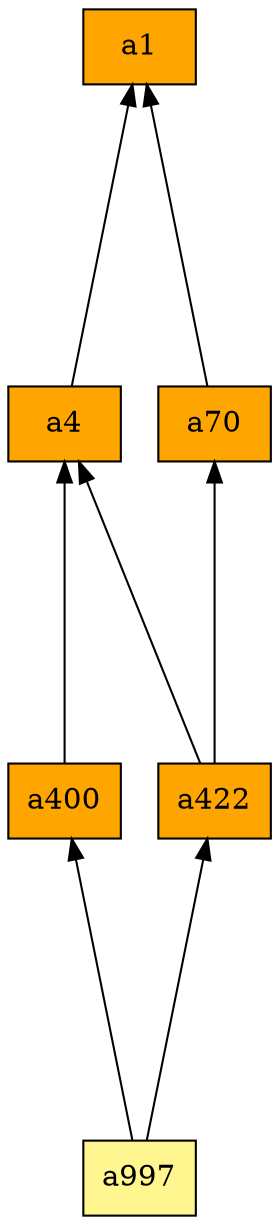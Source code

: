 digraph G {
rankdir=BT;ranksep="2.0";
"a1" [shape=record,fillcolor=orange,style=filled,label="{a1}"];
"a997" [shape=record,fillcolor=khaki1,style=filled,label="{a997}"];
"a4" [shape=record,fillcolor=orange,style=filled,label="{a4}"];
"a70" [shape=record,fillcolor=orange,style=filled,label="{a70}"];
"a422" [shape=record,fillcolor=orange,style=filled,label="{a422}"];
"a400" [shape=record,fillcolor=orange,style=filled,label="{a400}"];
"a997" -> "a422"
"a997" -> "a400"
"a4" -> "a1"
"a70" -> "a1"
"a422" -> "a4"
"a422" -> "a70"
"a400" -> "a4"
}